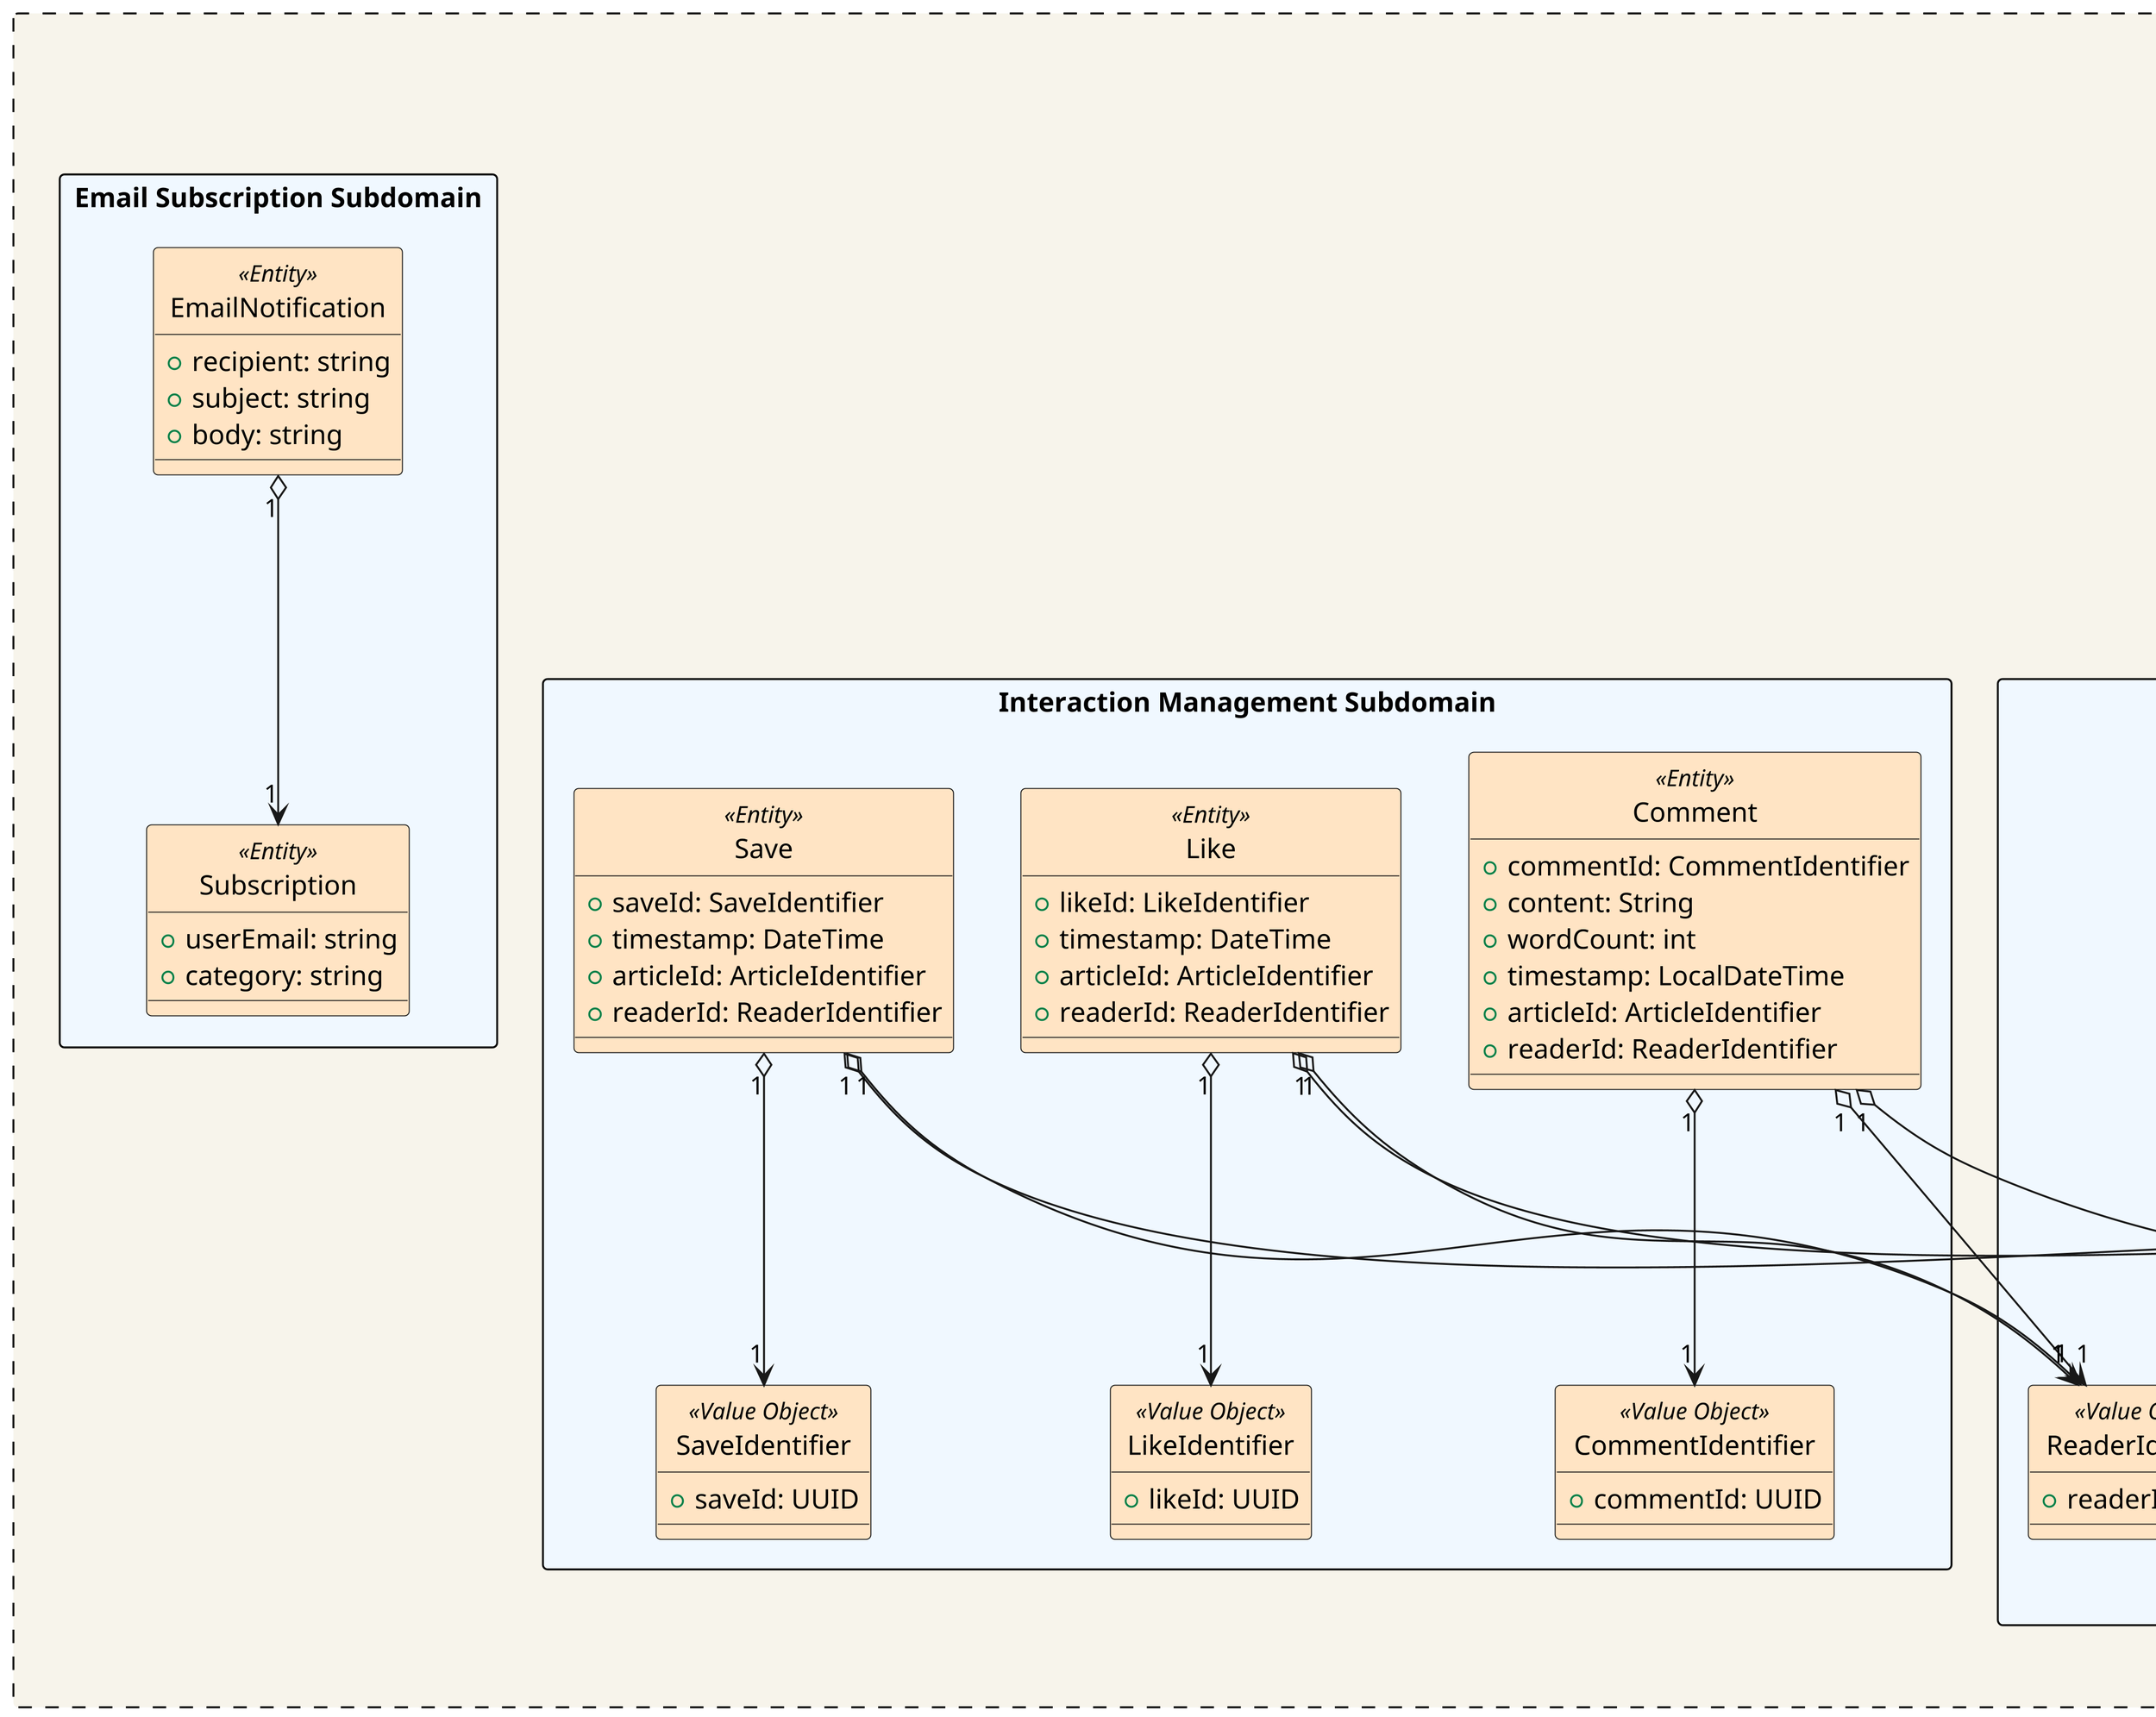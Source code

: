 @startuml
hide circle
top to bottom direction
!define ENTITY(entityName) class entityName << Entity >>
!define AGGREGATE(aggregateName) class aggregateName << Aggregate >>
!define AGGREGATE_ROOT(aggregateRootName) class aggregateRootName << Aggregate Root >>
!define AGGREGATE_ROOT_ENTITY(aggregateRootEntityName) class aggregateRootEntityName << Aggregate Root >> << Entity >>
!define VALUE_OBJECT(valueObjectName) class valueObjectName << Value Object >>

!pragma useVerticalIf on
skinparam dpi 350
skinparam packageStyle rectangle
skinparam rectangle {
    BackgroundColor #f7f4eb
    BorderColor Black
}

rectangle "League Alerts" as BoundedContextLeagueAlerts #line.dashed {

    Package "Reader Management Subdomain" <<Rectangle>> #aliceblue {
        ENTITY(Reader) #bisque {
            + username: Username
            + emailAddress: string
            + firstName: string
            + lastName: string
            + address: Address
            + password: Password
        }

        VALUE_OBJECT(Password) #bisque {
            - value: string
            + isValid(): bool
            + hashPassword(): string
        }

        VALUE_OBJECT(ReaderIdentifier) #bisque {
            + readerId: UUID
        }

        VALUE_OBJECT(Username) #bisque {
            + userName: string
            + isValid(): bool
        }

        VALUE_OBJECT(ReaderAddress) #bisque {
            + street: string
            + city: string
            + province: string
            + country: string
        }

        Reader "1" o--> "1" ReaderAddress
        Reader "1" o--> "1" ReaderIdentifier
        Reader "1" o--> "1" Username
        Reader "1" o--> "1" Password
    }

    Package "Author Management Subdomain" <<Rectangle>> #aliceblue {
        ENTITY(Author) #bisque {
            + username: Username
            + emailAddress: string
            + firstName: string
            + lastName: string
            + biography: Biography
            + articles: ArticleList
            + password: Password
        }

        VALUE_OBJECT(Biography) #bisque {
            + content: string
            + wordCount: int
        }

        VALUE_OBJECT(ArticleList) #bisque {
            + articles: List<ArticleIdentifier>
        }

        VALUE_OBJECT(AuthorIdentifier) #bisque {
            + authorId: UUID
        }

        Author "1" o--> "1" AuthorIdentifier
        Author "1" o--> "1" Biography
        Author "1" o--> "1" ArticleList
        Author "1" o--> "1" Password
    }

    Package "Article Management Subdomain" <<Rectangle>> #aliceblue {
        note "Invariant: Articles marked as 'ARCHIVED' are hidden from public view." as articleInvariant

        AGGREGATE_ROOT_ENTITY(Article) #bisque {

            - status: ArticleStatus
            + title: string
            + body: string
            + wordCount: int
            + category: Categories
            + tags: string
            + timePosted: DateTime
            + viewCount: int
            + photoUrl: string
            + articleDescription :string
        }

        VALUE_OBJECT(ArticleIdentifier) #bisque {
            + articleId: UUID
        }

        VALUE_OBJECT(Tags) #bisque{
        + tagId: UUID
        + tagName: string
        }

        VALUE_OBJECT(Categories) #bisque{
            + id
            + categoryName: string
        }

        VALUE_OBJECT(tags) #bisque {
            + <<enum>>
                NFL
                NBA
                NHL
                UFC
                MLB
        }

        VALUE_OBJECT(ArticleStatus) #bisque {
            + <<enum>>
            PUBLISHED
            ARCHIVED
        }

       


        Article "1" o--> "1" ArticleIdentifier
        Article "1" o--> "1" ArticleStatus
        ArticleList "1" o--> "*" ArticleIdentifier
        Article "1" o--> "1" tags
        Article "1" o--> "1" Categories


    }

    Package "Interaction Management Subdomain" <<Rectangle>> #aliceblue {
        ENTITY(Comment) #bisque {
            + commentId: CommentIdentifier
            + content: String
            + wordCount: int
            + timestamp: LocalDateTime
            + articleId: ArticleIdentifier
            + readerId: ReaderIdentifier
        }

        ENTITY(Like) #bisque {
            + likeId: LikeIdentifier
            + timestamp: DateTime
            + articleId: ArticleIdentifier
            + readerId: ReaderIdentifier
        }

        ENTITY(Save) #bisque {
            + saveId: SaveIdentifier
            + timestamp: DateTime
            + articleId: ArticleIdentifier
            + readerId: ReaderIdentifier
        }

        VALUE_OBJECT(CommentIdentifier) #bisque {
            + commentId: UUID
        }

        VALUE_OBJECT(LikeIdentifier) #bisque {
            + likeId: UUID
        }

        VALUE_OBJECT(SaveIdentifier) #bisque {
            + saveId: UUID
        }

        Comment "1" o--> "1" CommentIdentifier
        Comment "1" o--> "1" ArticleIdentifier
        Comment "1" o--> "1" ReaderIdentifier

        Like "1" o--> "1" LikeIdentifier
        Like "1" o--> "1" ArticleIdentifier
        Like "1" o--> "1" ReaderIdentifier

        Save "1" o--> "1" SaveIdentifier
        Save "1" o--> "1" ArticleIdentifier
        Save "1" o--> "1" ReaderIdentifier
    }

    Package "Email Subscription Subdomain" <<Rectangle>> #aliceblue {
            ENTITY(Subscription) #bisque {
                + userEmail: string
                + category: string
            }

            ENTITY(EmailNotification) #bisque {
                + recipient: string
                + subject: string
                + body: string
            }


            EmailNotification "1" o--> "1" Subscription
        }
}
@enduml
